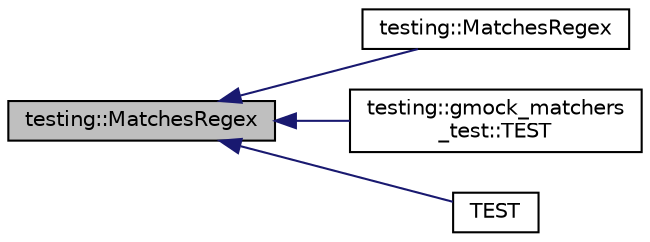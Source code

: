 digraph "testing::MatchesRegex"
{
  edge [fontname="Helvetica",fontsize="10",labelfontname="Helvetica",labelfontsize="10"];
  node [fontname="Helvetica",fontsize="10",shape=record];
  rankdir="LR";
  Node1197 [label="testing::MatchesRegex",height=0.2,width=0.4,color="black", fillcolor="grey75", style="filled", fontcolor="black"];
  Node1197 -> Node1198 [dir="back",color="midnightblue",fontsize="10",style="solid",fontname="Helvetica"];
  Node1198 [label="testing::MatchesRegex",height=0.2,width=0.4,color="black", fillcolor="white", style="filled",URL="$d0/d75/namespacetesting.html#a6f16c47050b877c5103bc72ee54d2d3e"];
  Node1197 -> Node1199 [dir="back",color="midnightblue",fontsize="10",style="solid",fontname="Helvetica"];
  Node1199 [label="testing::gmock_matchers\l_test::TEST",height=0.2,width=0.4,color="black", fillcolor="white", style="filled",URL="$d5/de1/namespacetesting_1_1gmock__matchers__test.html#a5983e981b59498c6427ddb183c414bb7"];
  Node1197 -> Node1200 [dir="back",color="midnightblue",fontsize="10",style="solid",fontname="Helvetica"];
  Node1200 [label="TEST",height=0.2,width=0.4,color="black", fillcolor="white", style="filled",URL="$d8/dce/gmock__link__test_8h.html#a2703b6bda7d6a9fe9ca0c3a545cb0794"];
}
